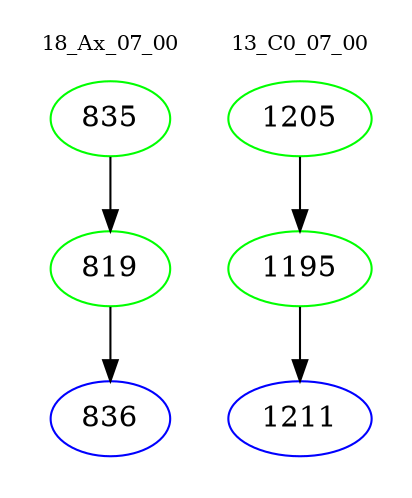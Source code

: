 digraph{
subgraph cluster_0 {
color = white
label = "18_Ax_07_00";
fontsize=10;
T0_835 [label="835", color="green"]
T0_835 -> T0_819 [color="black"]
T0_819 [label="819", color="green"]
T0_819 -> T0_836 [color="black"]
T0_836 [label="836", color="blue"]
}
subgraph cluster_1 {
color = white
label = "13_C0_07_00";
fontsize=10;
T1_1205 [label="1205", color="green"]
T1_1205 -> T1_1195 [color="black"]
T1_1195 [label="1195", color="green"]
T1_1195 -> T1_1211 [color="black"]
T1_1211 [label="1211", color="blue"]
}
}
